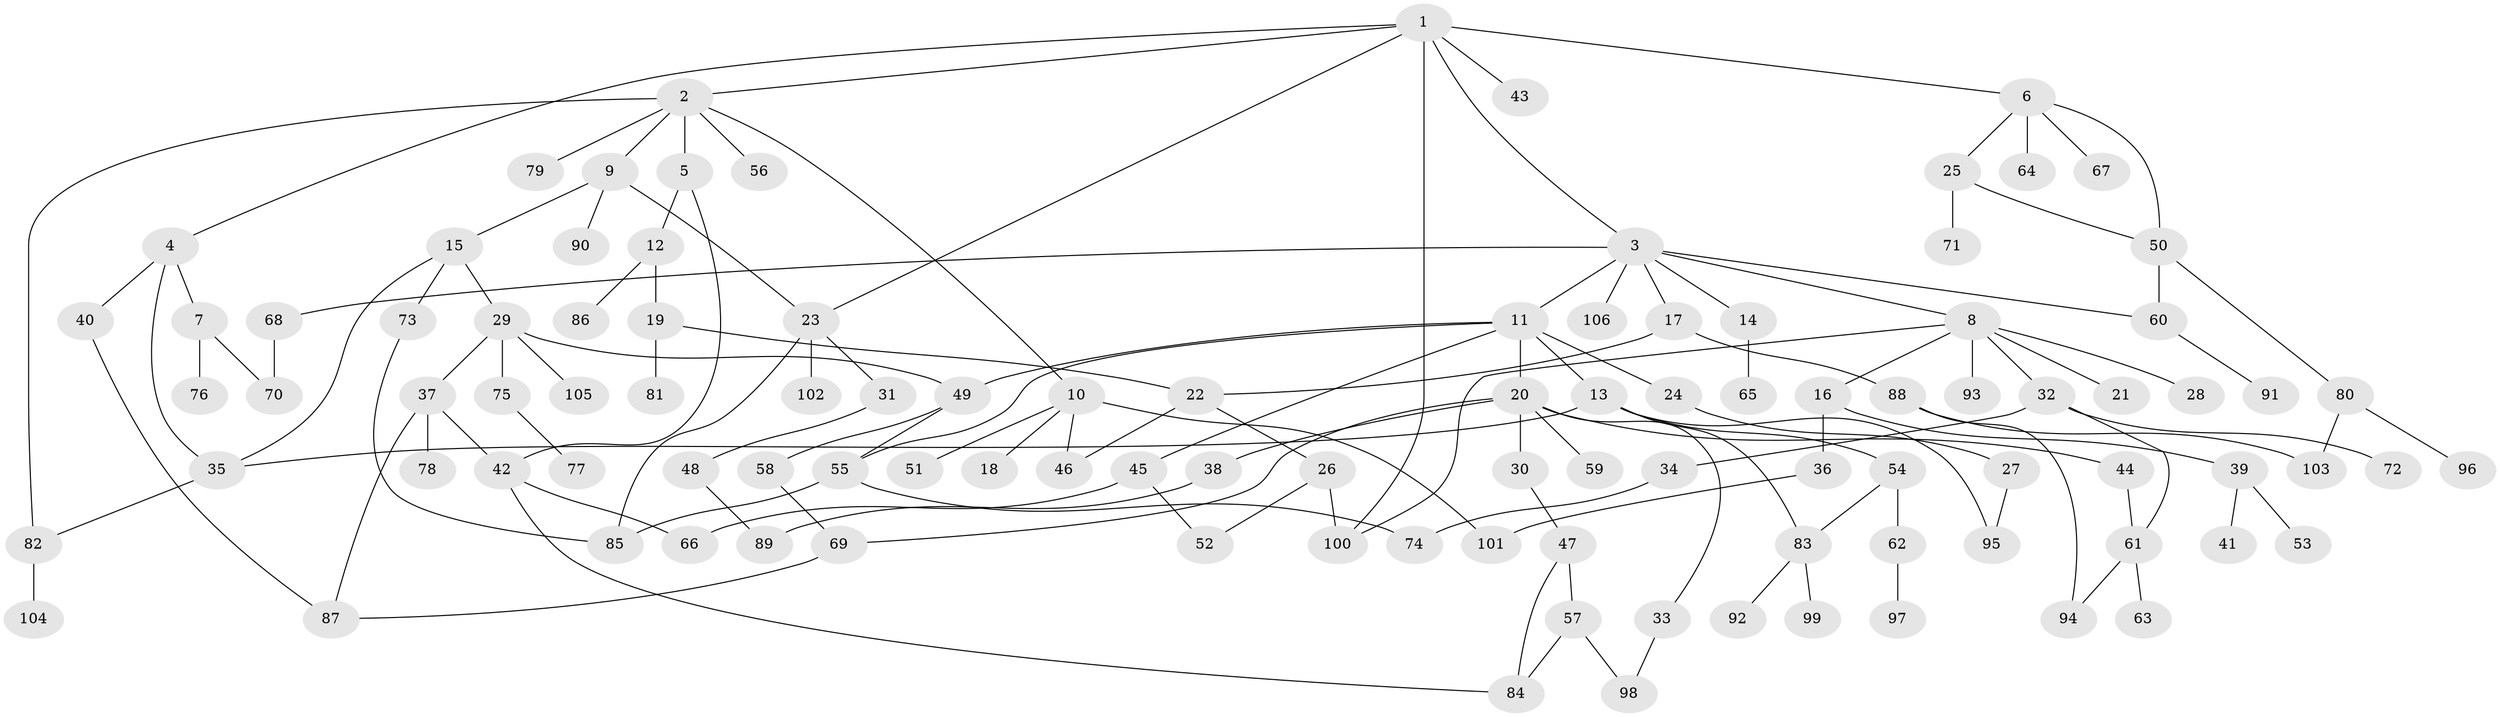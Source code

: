 // coarse degree distribution, {11: 0.023809523809523808, 4: 0.09523809523809523, 5: 0.11904761904761904, 1: 0.5, 6: 0.047619047619047616, 2: 0.11904761904761904, 10: 0.023809523809523808, 3: 0.047619047619047616, 7: 0.023809523809523808}
// Generated by graph-tools (version 1.1) at 2025/46/03/04/25 21:46:03]
// undirected, 106 vertices, 137 edges
graph export_dot {
graph [start="1"]
  node [color=gray90,style=filled];
  1;
  2;
  3;
  4;
  5;
  6;
  7;
  8;
  9;
  10;
  11;
  12;
  13;
  14;
  15;
  16;
  17;
  18;
  19;
  20;
  21;
  22;
  23;
  24;
  25;
  26;
  27;
  28;
  29;
  30;
  31;
  32;
  33;
  34;
  35;
  36;
  37;
  38;
  39;
  40;
  41;
  42;
  43;
  44;
  45;
  46;
  47;
  48;
  49;
  50;
  51;
  52;
  53;
  54;
  55;
  56;
  57;
  58;
  59;
  60;
  61;
  62;
  63;
  64;
  65;
  66;
  67;
  68;
  69;
  70;
  71;
  72;
  73;
  74;
  75;
  76;
  77;
  78;
  79;
  80;
  81;
  82;
  83;
  84;
  85;
  86;
  87;
  88;
  89;
  90;
  91;
  92;
  93;
  94;
  95;
  96;
  97;
  98;
  99;
  100;
  101;
  102;
  103;
  104;
  105;
  106;
  1 -- 2;
  1 -- 3;
  1 -- 4;
  1 -- 6;
  1 -- 23;
  1 -- 43;
  1 -- 100;
  2 -- 5;
  2 -- 9;
  2 -- 10;
  2 -- 56;
  2 -- 79;
  2 -- 82;
  3 -- 8;
  3 -- 11;
  3 -- 14;
  3 -- 17;
  3 -- 60;
  3 -- 68;
  3 -- 106;
  4 -- 7;
  4 -- 40;
  4 -- 35;
  5 -- 12;
  5 -- 42;
  6 -- 25;
  6 -- 64;
  6 -- 67;
  6 -- 50;
  7 -- 70;
  7 -- 76;
  8 -- 16;
  8 -- 21;
  8 -- 28;
  8 -- 32;
  8 -- 93;
  8 -- 100;
  9 -- 15;
  9 -- 90;
  9 -- 23;
  10 -- 18;
  10 -- 51;
  10 -- 101;
  10 -- 46;
  11 -- 13;
  11 -- 20;
  11 -- 24;
  11 -- 45;
  11 -- 55;
  11 -- 49;
  12 -- 19;
  12 -- 86;
  13 -- 54;
  13 -- 83;
  13 -- 95;
  13 -- 35;
  14 -- 65;
  15 -- 29;
  15 -- 35;
  15 -- 73;
  16 -- 36;
  16 -- 39;
  17 -- 22;
  17 -- 88;
  19 -- 81;
  19 -- 22;
  20 -- 30;
  20 -- 33;
  20 -- 38;
  20 -- 44;
  20 -- 59;
  20 -- 69;
  22 -- 26;
  22 -- 46;
  23 -- 31;
  23 -- 102;
  23 -- 85;
  24 -- 27;
  25 -- 50;
  25 -- 71;
  26 -- 52;
  26 -- 100;
  27 -- 95;
  29 -- 37;
  29 -- 49;
  29 -- 75;
  29 -- 105;
  30 -- 47;
  31 -- 48;
  32 -- 34;
  32 -- 72;
  32 -- 61;
  33 -- 98;
  34 -- 74;
  35 -- 82;
  36 -- 101;
  37 -- 78;
  37 -- 87;
  37 -- 42;
  38 -- 89;
  39 -- 41;
  39 -- 53;
  40 -- 87;
  42 -- 84;
  42 -- 66;
  44 -- 61;
  45 -- 66;
  45 -- 52;
  47 -- 57;
  47 -- 84;
  48 -- 89;
  49 -- 55;
  49 -- 58;
  50 -- 80;
  50 -- 60;
  54 -- 62;
  54 -- 83;
  55 -- 74;
  55 -- 85;
  57 -- 98;
  57 -- 84;
  58 -- 69;
  60 -- 91;
  61 -- 63;
  61 -- 94;
  62 -- 97;
  68 -- 70;
  69 -- 87;
  73 -- 85;
  75 -- 77;
  80 -- 96;
  80 -- 103;
  82 -- 104;
  83 -- 92;
  83 -- 99;
  88 -- 103;
  88 -- 94;
}
